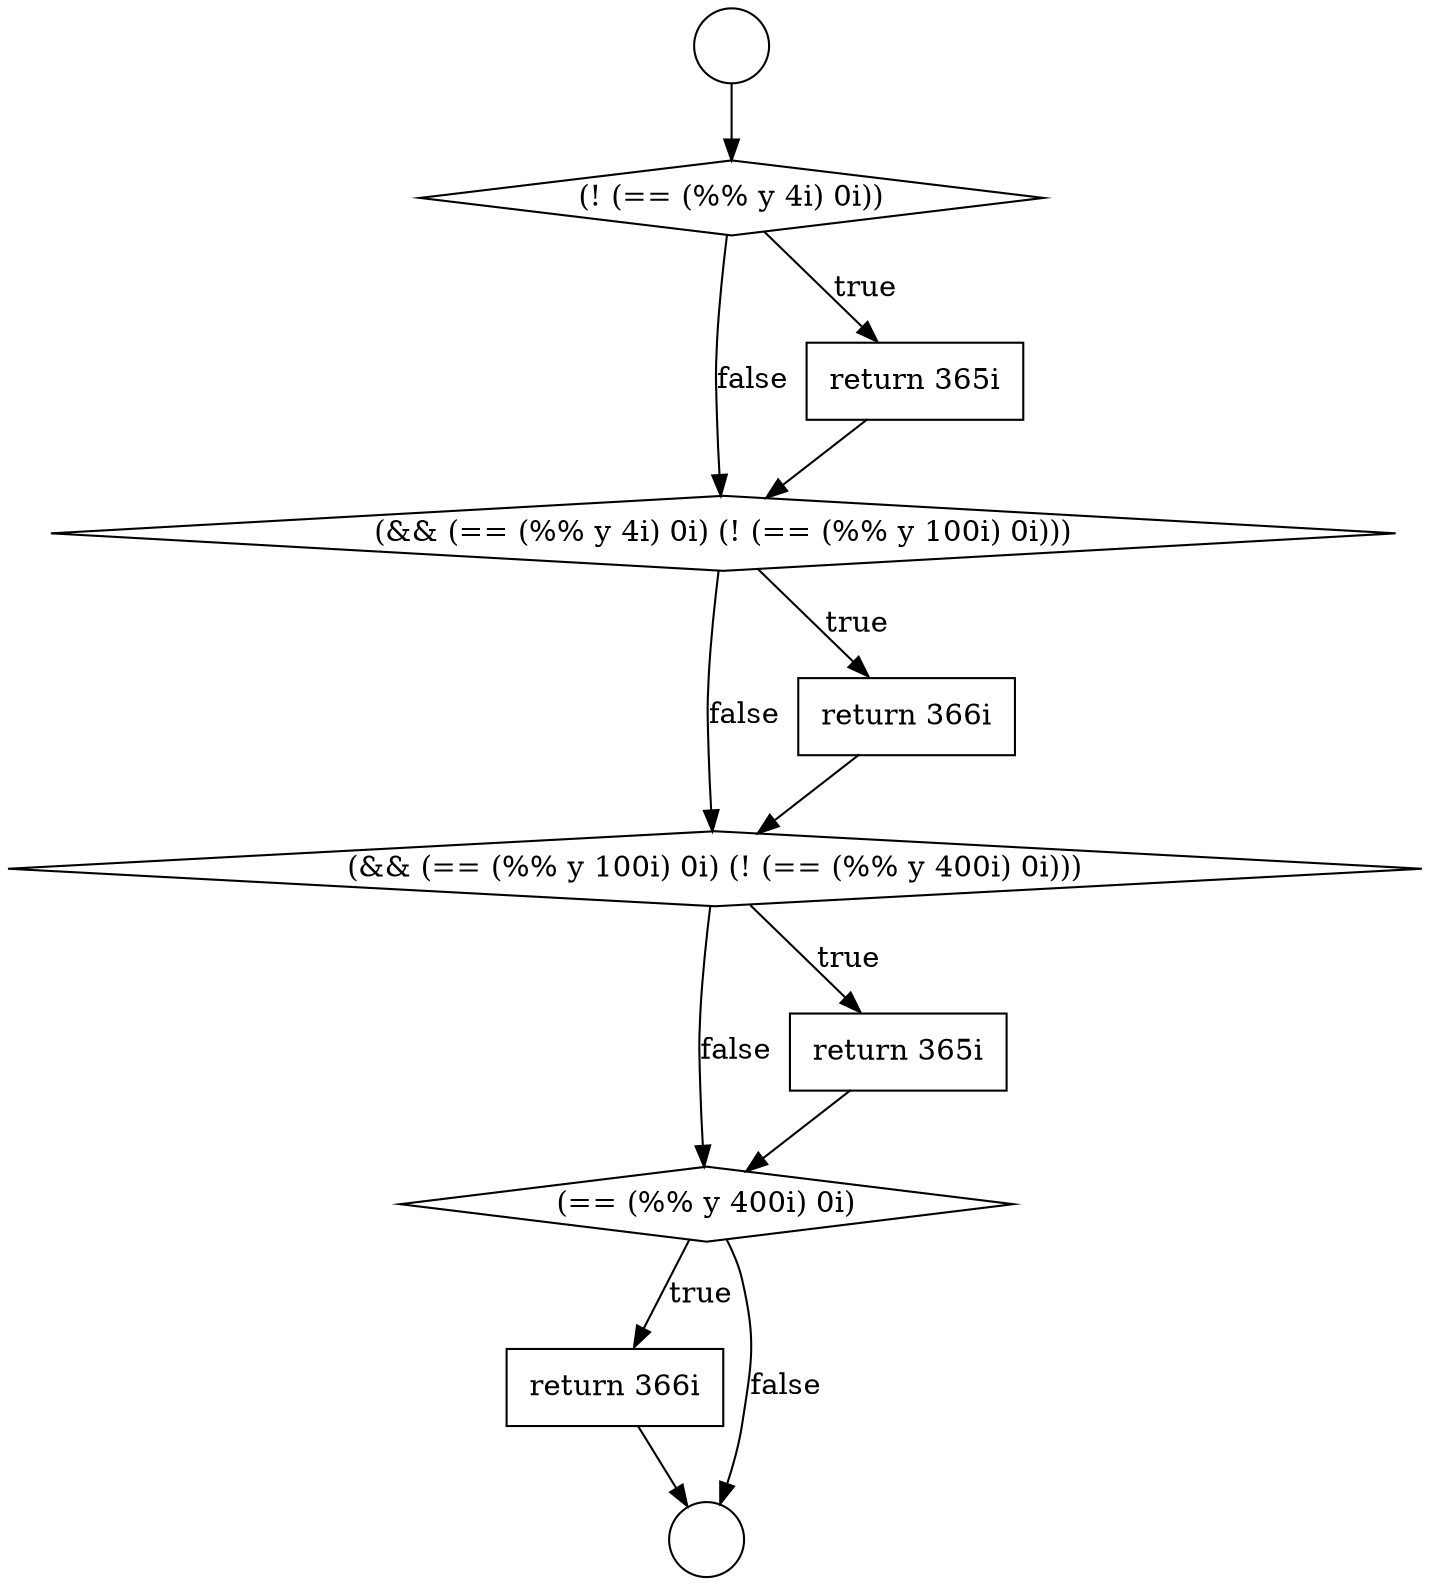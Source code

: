 digraph {
  node17375 [shape=diamond, label=<<font color="black">(&amp;&amp; (== (%% y 4i) 0i) (! (== (%% y 100i) 0i)))</font>> color="black" fillcolor="white" style=filled]
  node17371 [shape=circle label=" " color="black" fillcolor="white" style=filled]
  node17377 [shape=diamond, label=<<font color="black">(&amp;&amp; (== (%% y 100i) 0i) (! (== (%% y 400i) 0i)))</font>> color="black" fillcolor="white" style=filled]
  node17373 [shape=diamond, label=<<font color="black">(! (== (%% y 4i) 0i))</font>> color="black" fillcolor="white" style=filled]
  node17379 [shape=diamond, label=<<font color="black">(== (%% y 400i) 0i)</font>> color="black" fillcolor="white" style=filled]
  node17376 [shape=none, margin=0, label=<<font color="black">
    <table border="0" cellborder="1" cellspacing="0" cellpadding="10">
      <tr><td align="left">return 366i</td></tr>
    </table>
  </font>> color="black" fillcolor="white" style=filled]
  node17380 [shape=none, margin=0, label=<<font color="black">
    <table border="0" cellborder="1" cellspacing="0" cellpadding="10">
      <tr><td align="left">return 366i</td></tr>
    </table>
  </font>> color="black" fillcolor="white" style=filled]
  node17372 [shape=circle label=" " color="black" fillcolor="white" style=filled]
  node17374 [shape=none, margin=0, label=<<font color="black">
    <table border="0" cellborder="1" cellspacing="0" cellpadding="10">
      <tr><td align="left">return 365i</td></tr>
    </table>
  </font>> color="black" fillcolor="white" style=filled]
  node17378 [shape=none, margin=0, label=<<font color="black">
    <table border="0" cellborder="1" cellspacing="0" cellpadding="10">
      <tr><td align="left">return 365i</td></tr>
    </table>
  </font>> color="black" fillcolor="white" style=filled]
  node17377 -> node17378 [label=<<font color="black">true</font>> color="black"]
  node17377 -> node17379 [label=<<font color="black">false</font>> color="black"]
  node17380 -> node17372 [ color="black"]
  node17376 -> node17377 [ color="black"]
  node17371 -> node17373 [ color="black"]
  node17374 -> node17375 [ color="black"]
  node17379 -> node17380 [label=<<font color="black">true</font>> color="black"]
  node17379 -> node17372 [label=<<font color="black">false</font>> color="black"]
  node17373 -> node17374 [label=<<font color="black">true</font>> color="black"]
  node17373 -> node17375 [label=<<font color="black">false</font>> color="black"]
  node17378 -> node17379 [ color="black"]
  node17375 -> node17376 [label=<<font color="black">true</font>> color="black"]
  node17375 -> node17377 [label=<<font color="black">false</font>> color="black"]
}
